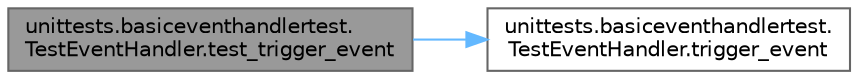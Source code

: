 digraph "unittests.basiceventhandlertest.TestEventHandler.test_trigger_event"
{
 // LATEX_PDF_SIZE
  bgcolor="transparent";
  edge [fontname=Helvetica,fontsize=10,labelfontname=Helvetica,labelfontsize=10];
  node [fontname=Helvetica,fontsize=10,shape=box,height=0.2,width=0.4];
  rankdir="LR";
  Node1 [id="Node000001",label="unittests.basiceventhandlertest.\lTestEventHandler.test_trigger_event",height=0.2,width=0.4,color="gray40", fillcolor="grey60", style="filled", fontcolor="black",tooltip=" "];
  Node1 -> Node2 [id="edge1_Node000001_Node000002",color="steelblue1",style="solid",tooltip=" "];
  Node2 [id="Node000002",label="unittests.basiceventhandlertest.\lTestEventHandler.trigger_event",height=0.2,width=0.4,color="grey40", fillcolor="white", style="filled",URL="$classunittests_1_1basiceventhandlertest_1_1_test_event_handler.html#a4559338af1f9e89970f3eb7da27f76e3",tooltip=" "];
}
